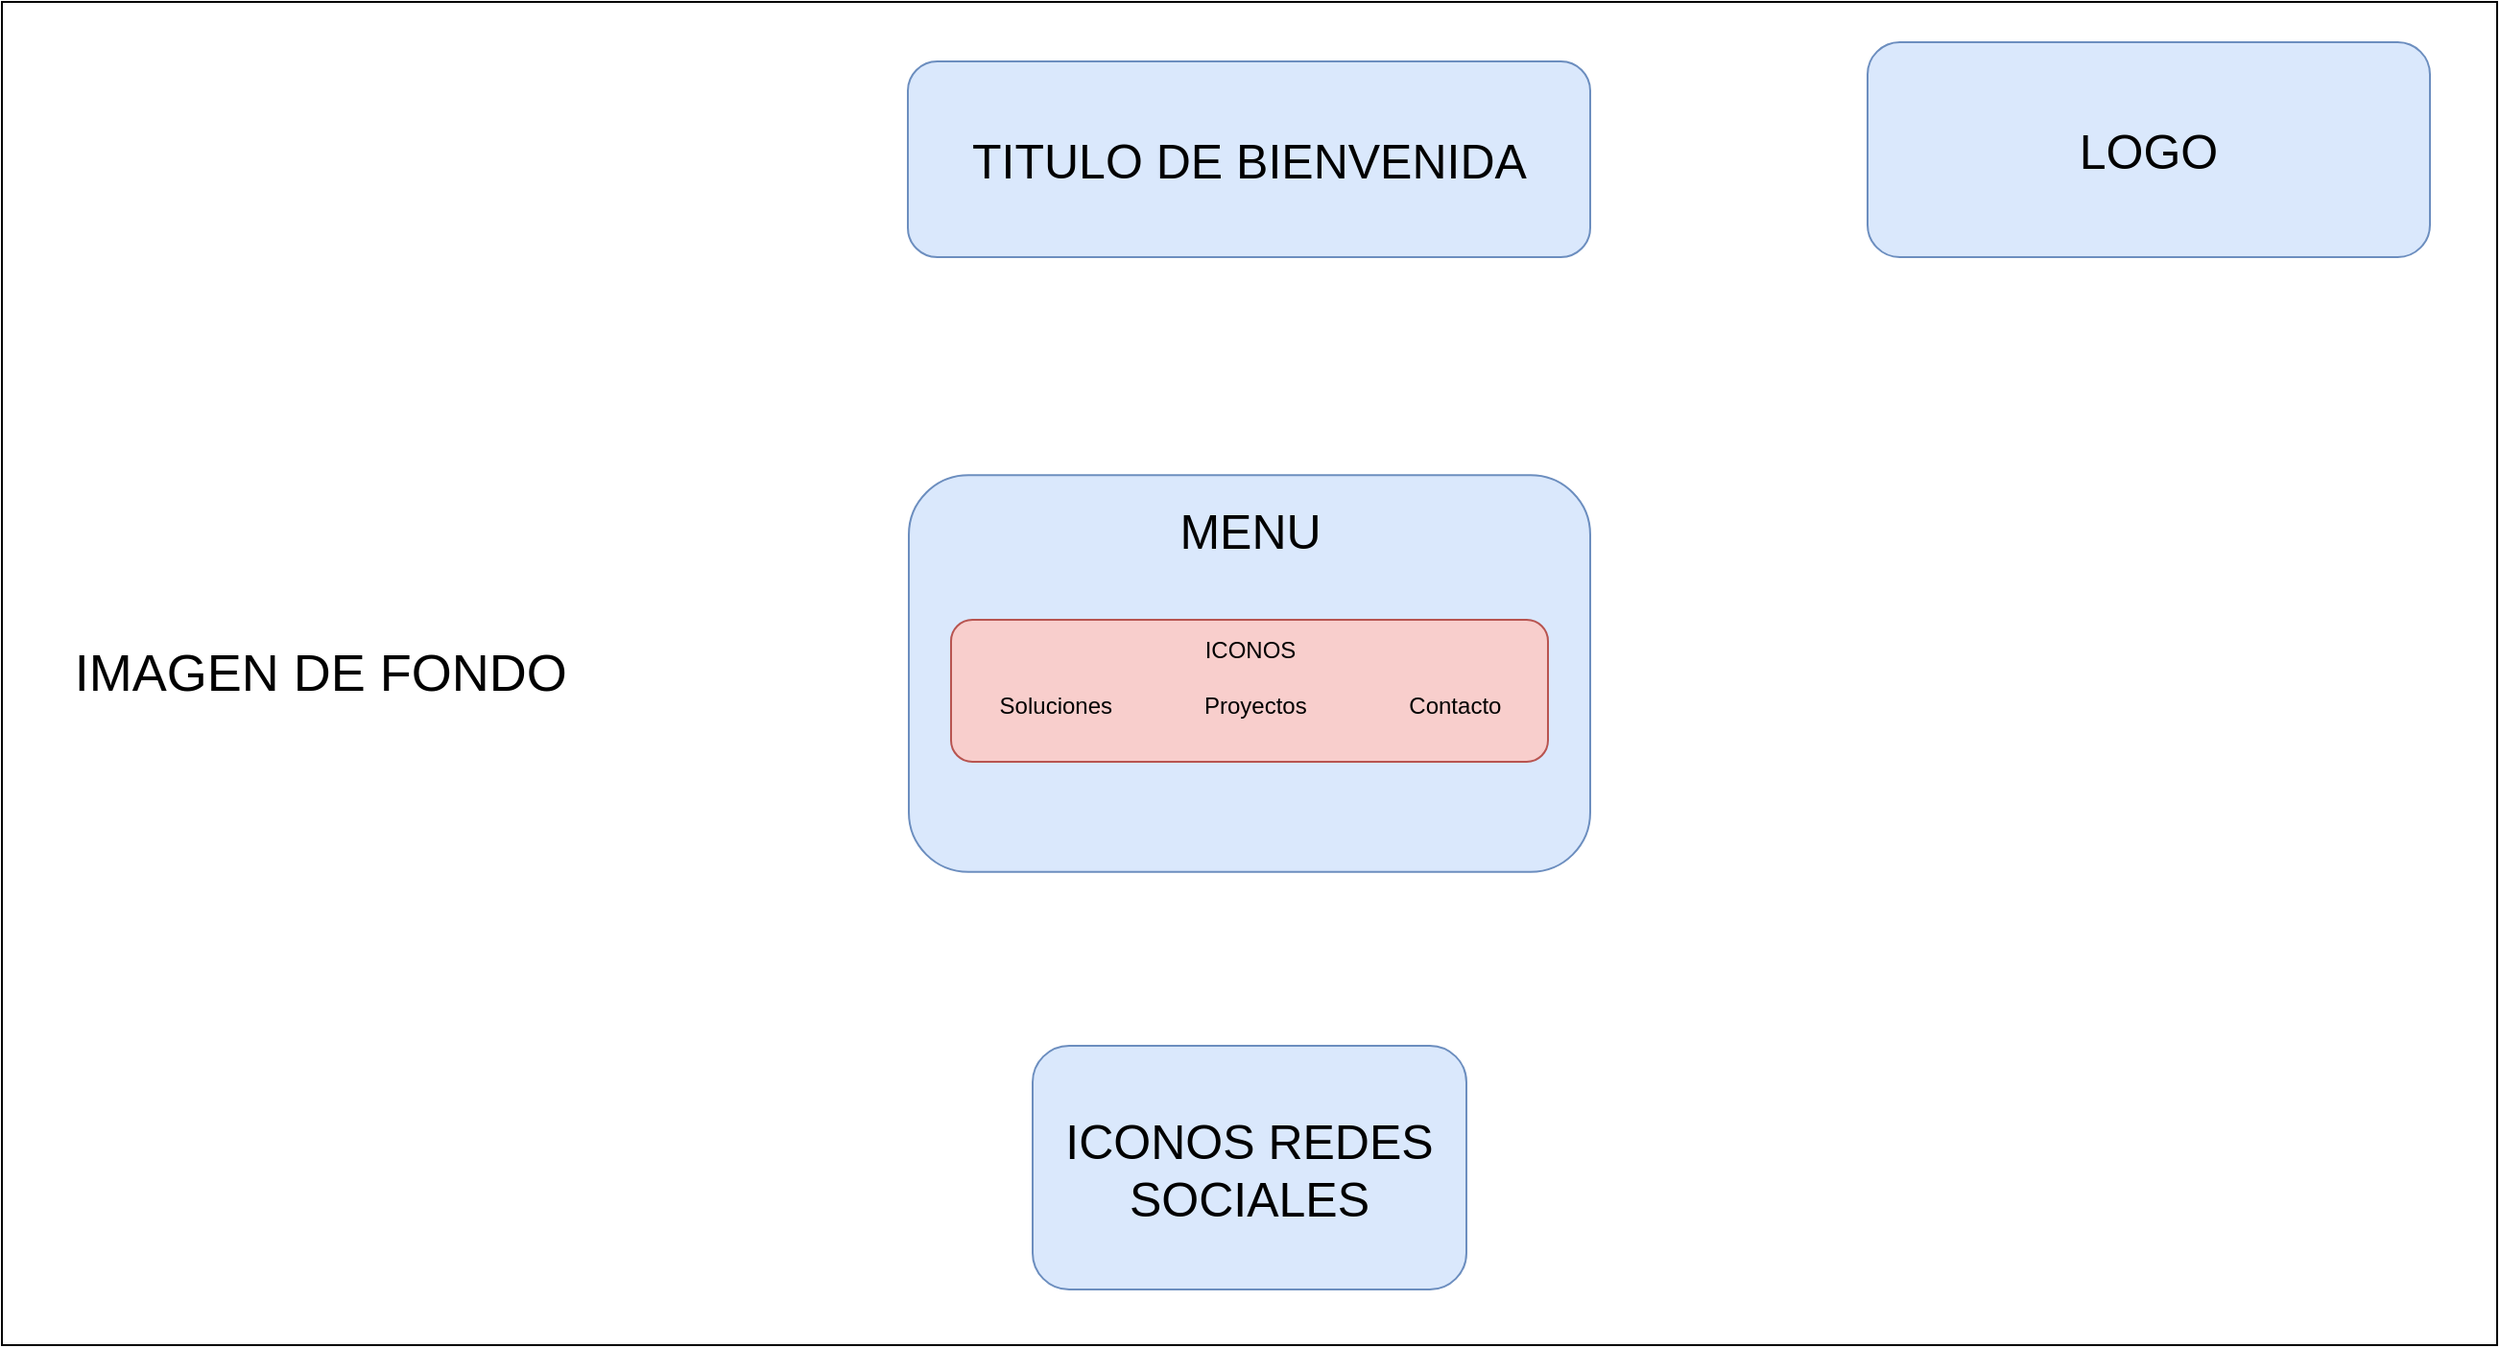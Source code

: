 <mxfile version="24.7.16" pages="3">
  <diagram name="Página-1" id="LYXnQb0VSoi2UjKHM5OV">
    <mxGraphModel dx="1337" dy="1740" grid="0" gridSize="10" guides="1" tooltips="1" connect="1" arrows="1" fold="1" page="0" pageScale="1" pageWidth="827" pageHeight="1169" math="0" shadow="0">
      <root>
        <mxCell id="0" />
        <mxCell id="1" parent="0" />
        <mxCell id="wAgH1Zqmq-RATGkgT6hA-1" value="IMAGEN DE FONDO &amp;nbsp;&amp;nbsp;&amp;nbsp;&amp;nbsp;&amp;nbsp;&amp;nbsp;&amp;nbsp;&amp;nbsp;&amp;nbsp;&amp;nbsp;&amp;nbsp;&amp;nbsp;&amp;nbsp;&amp;nbsp;&amp;nbsp;&amp;nbsp;&amp;nbsp;&amp;nbsp;&amp;nbsp;&amp;nbsp;&amp;nbsp;&amp;nbsp;&amp;nbsp;&amp;nbsp;&amp;nbsp;&amp;nbsp;&amp;nbsp;&amp;nbsp;&amp;nbsp;&amp;nbsp;&amp;nbsp;&amp;nbsp;&amp;nbsp;&amp;nbsp;&amp;nbsp;&amp;nbsp;&amp;nbsp;&amp;nbsp;&amp;nbsp;&amp;nbsp;&amp;nbsp;&amp;nbsp;&amp;nbsp;&amp;nbsp;&amp;nbsp;&amp;nbsp;&amp;nbsp;&amp;nbsp;&amp;nbsp;&amp;nbsp;&amp;nbsp;&amp;nbsp;&amp;nbsp;&amp;nbsp;&amp;nbsp;&amp;nbsp;&amp;nbsp;&amp;nbsp;&amp;nbsp;&amp;nbsp;&amp;nbsp;&amp;nbsp;&amp;nbsp;&amp;nbsp;&amp;nbsp;&amp;nbsp;&amp;nbsp;&amp;nbsp;&amp;nbsp;&amp;nbsp;&amp;nbsp;&amp;nbsp;&amp;nbsp;&amp;nbsp;&amp;nbsp;&amp;nbsp;&amp;nbsp;&amp;nbsp;&amp;nbsp;&amp;nbsp;&amp;nbsp;&amp;nbsp;&amp;nbsp;&amp;nbsp;&amp;nbsp;&amp;nbsp;&amp;nbsp;&amp;nbsp;&amp;nbsp;&amp;nbsp;&amp;nbsp;&amp;nbsp;&amp;nbsp;&amp;nbsp;&amp;nbsp;&amp;nbsp;&amp;nbsp;&amp;nbsp;&amp;nbsp;&amp;nbsp;&amp;nbsp;&amp;nbsp;&amp;nbsp;&amp;nbsp;&amp;nbsp;&amp;nbsp;&amp;nbsp;&amp;nbsp;&amp;nbsp;&amp;nbsp;&amp;nbsp;&amp;nbsp;&amp;nbsp;&amp;nbsp;&amp;nbsp;&amp;nbsp;&amp;nbsp;&amp;nbsp;&amp;nbsp;&amp;nbsp;&amp;nbsp;&amp;nbsp;&amp;nbsp;&amp;nbsp;&amp;nbsp;&amp;nbsp;&amp;nbsp;&amp;nbsp; " style="rounded=0;whiteSpace=wrap;html=1;fontSize=27;" vertex="1" parent="1">
          <mxGeometry x="-305" y="-185" width="1300" height="700" as="geometry" />
        </mxCell>
        <mxCell id="wAgH1Zqmq-RATGkgT6hA-2" value="LOGO" style="rounded=1;whiteSpace=wrap;html=1;fontSize=25;fillColor=#dae8fc;strokeColor=#6c8ebf;" vertex="1" parent="1">
          <mxGeometry x="667" y="-164" width="293" height="112" as="geometry" />
        </mxCell>
        <mxCell id="wAgH1Zqmq-RATGkgT6hA-4" value="&lt;div&gt;MENU&lt;/div&gt;&lt;div&gt;&lt;br&gt;&lt;/div&gt;&lt;div&gt;&lt;br&gt;&lt;/div&gt;&lt;div&gt;&lt;br&gt;&lt;/div&gt;&lt;div&gt;&lt;br&gt;&lt;/div&gt;&lt;div&gt;&lt;br&gt;&lt;/div&gt;" style="rounded=1;whiteSpace=wrap;html=1;fontSize=25;fillColor=#dae8fc;strokeColor=#6c8ebf;" vertex="1" parent="1">
          <mxGeometry x="167.5" y="61.63" width="355" height="206.75" as="geometry" />
        </mxCell>
        <mxCell id="wAgH1Zqmq-RATGkgT6hA-5" value="&lt;div&gt;ICONOS&lt;/div&gt;&lt;div&gt;&lt;br&gt;&lt;/div&gt;&lt;div&gt;Soluciones&lt;span style=&quot;white-space: pre;&quot;&gt;&#x9;&lt;/span&gt;&lt;span style=&quot;white-space: pre;&quot;&gt;&#x9;&lt;/span&gt;Proyectos&lt;span style=&quot;white-space: pre;&quot;&gt;&#x9;&lt;/span&gt;&lt;span style=&quot;white-space: pre;&quot;&gt;&#x9;&lt;/span&gt;Contacto&lt;br&gt;&lt;/div&gt;&lt;div&gt;&lt;br&gt;&lt;/div&gt;" style="rounded=1;whiteSpace=wrap;html=1;fillColor=#f8cecc;strokeColor=#b85450;" vertex="1" parent="1">
          <mxGeometry x="189.5" y="137" width="311" height="74" as="geometry" />
        </mxCell>
        <mxCell id="wAgH1Zqmq-RATGkgT6hA-7" value="&lt;font style=&quot;font-size: 25px;&quot;&gt;ICONOS REDES SOCIALES&lt;/font&gt;" style="rounded=1;whiteSpace=wrap;html=1;fillColor=#dae8fc;strokeColor=#6c8ebf;" vertex="1" parent="1">
          <mxGeometry x="232" y="359" width="226" height="127" as="geometry" />
        </mxCell>
        <mxCell id="wAgH1Zqmq-RATGkgT6hA-9" value="TITULO DE BIENVENIDA" style="rounded=1;whiteSpace=wrap;html=1;fontSize=25;fillColor=#dae8fc;strokeColor=#6c8ebf;" vertex="1" parent="1">
          <mxGeometry x="167" y="-154" width="355.5" height="102" as="geometry" />
        </mxCell>
      </root>
    </mxGraphModel>
  </diagram>
  <diagram id="o4RFEQ6LP6bteld2_UvJ" name="Página-2">
    <mxGraphModel dx="2193" dy="1040" grid="0" gridSize="10" guides="1" tooltips="1" connect="1" arrows="1" fold="1" page="0" pageScale="1" pageWidth="827" pageHeight="1169" math="0" shadow="0">
      <root>
        <mxCell id="0" />
        <mxCell id="1" parent="0" />
        <mxCell id="40PmgeKRgm0L5JLgO-v4-1" value="" style="rounded=0;whiteSpace=wrap;html=1;" vertex="1" parent="1">
          <mxGeometry x="-85" y="25" width="1300" height="700" as="geometry" />
        </mxCell>
        <mxCell id="40PmgeKRgm0L5JLgO-v4-2" value="" style="rounded=0;whiteSpace=wrap;html=1;" vertex="1" parent="1">
          <mxGeometry x="177.5" y="186" width="775" height="455" as="geometry" />
        </mxCell>
        <mxCell id="40PmgeKRgm0L5JLgO-v4-3" value="FORMULARIO DE CONTACTO" style="rounded=1;whiteSpace=wrap;html=1;fillColor=#dae8fc;strokeColor=#6c8ebf;" vertex="1" parent="1">
          <mxGeometry x="208" y="72" width="714" height="86" as="geometry" />
        </mxCell>
        <mxCell id="40PmgeKRgm0L5JLgO-v4-4" value="Nombre" style="rounded=1;whiteSpace=wrap;html=1;fillColor=#e1d5e7;strokeColor=#9673a6;" vertex="1" parent="1">
          <mxGeometry x="208" y="205" width="200" height="60" as="geometry" />
        </mxCell>
        <mxCell id="40PmgeKRgm0L5JLgO-v4-5" value="Apellidos" style="rounded=1;whiteSpace=wrap;html=1;fillColor=#e1d5e7;strokeColor=#9673a6;" vertex="1" parent="1">
          <mxGeometry x="443" y="205" width="200" height="60" as="geometry" />
        </mxCell>
        <mxCell id="40PmgeKRgm0L5JLgO-v4-6" value="Domicilio" style="rounded=1;whiteSpace=wrap;html=1;fillColor=#e1d5e7;strokeColor=#9673a6;" vertex="1" parent="1">
          <mxGeometry x="208" y="296" width="260" height="60" as="geometry" />
        </mxCell>
        <mxCell id="40PmgeKRgm0L5JLgO-v4-7" value="Población" style="rounded=1;whiteSpace=wrap;html=1;fillColor=#e1d5e7;strokeColor=#9673a6;" vertex="1" parent="1">
          <mxGeometry x="661" y="296" width="261" height="60" as="geometry" />
        </mxCell>
        <mxCell id="40PmgeKRgm0L5JLgO-v4-8" value="CP" style="rounded=1;whiteSpace=wrap;html=1;fillColor=#e1d5e7;strokeColor=#9673a6;" vertex="1" parent="1">
          <mxGeometry x="500" y="296" width="130" height="60" as="geometry" />
        </mxCell>
        <mxCell id="40PmgeKRgm0L5JLgO-v4-12" value="DNI" style="rounded=1;whiteSpace=wrap;html=1;fillColor=#e1d5e7;strokeColor=#9673a6;" vertex="1" parent="1">
          <mxGeometry x="677" y="207" width="107" height="60" as="geometry" />
        </mxCell>
        <mxCell id="40PmgeKRgm0L5JLgO-v4-13" value="Telefono" style="rounded=1;whiteSpace=wrap;html=1;fillColor=#e1d5e7;strokeColor=#9673a6;" vertex="1" parent="1">
          <mxGeometry x="817" y="207" width="105" height="60" as="geometry" />
        </mxCell>
        <mxCell id="40PmgeKRgm0L5JLgO-v4-14" value="Razón por la que se pone en contacto" style="rounded=1;whiteSpace=wrap;html=1;fontSize=25;fillColor=#e1d5e7;strokeColor=#9673a6;" vertex="1" parent="1">
          <mxGeometry x="208" y="387" width="260" height="235" as="geometry" />
        </mxCell>
        <mxCell id="40PmgeKRgm0L5JLgO-v4-15" value="Correo Electronico" style="rounded=1;whiteSpace=wrap;html=1;fillColor=#e1d5e7;strokeColor=#9673a6;" vertex="1" parent="1">
          <mxGeometry x="500" y="387" width="418" height="60" as="geometry" />
        </mxCell>
        <mxCell id="40PmgeKRgm0L5JLgO-v4-17" value="Botón de enviar" style="rounded=1;whiteSpace=wrap;html=1;fillColor=#d5e8d4;strokeColor=#82b366;" vertex="1" parent="1">
          <mxGeometry x="618" y="562" width="300" height="60" as="geometry" />
        </mxCell>
        <mxCell id="40PmgeKRgm0L5JLgO-v4-19" value="Botón de reiniciar" style="rounded=1;whiteSpace=wrap;html=1;fillColor=#d5e8d4;strokeColor=#82b366;" vertex="1" parent="1">
          <mxGeometry x="618" y="485" width="300" height="60" as="geometry" />
        </mxCell>
        <mxCell id="40PmgeKRgm0L5JLgO-v4-20" value="Botón de volver" style="rounded=1;whiteSpace=wrap;html=1;fillColor=#d5e8d4;strokeColor=#82b366;" vertex="1" parent="1">
          <mxGeometry x="483" y="562" width="120" height="60" as="geometry" />
        </mxCell>
        <mxCell id="kRpCXzcXFYfFzlZ7XyzE-1" value="LOGO" style="rounded=1;whiteSpace=wrap;html=1;fillColor=#dae8fc;strokeColor=#6c8ebf;" vertex="1" parent="1">
          <mxGeometry x="1003" y="42" width="188" height="79" as="geometry" />
        </mxCell>
        <mxCell id="kRpCXzcXFYfFzlZ7XyzE-2" value="&lt;div&gt;REDES SOCIALES&lt;/div&gt;" style="rounded=1;whiteSpace=wrap;html=1;fillColor=#dae8fc;strokeColor=#6c8ebf;" vertex="1" parent="1">
          <mxGeometry x="505" y="653" width="120" height="60" as="geometry" />
        </mxCell>
      </root>
    </mxGraphModel>
  </diagram>
  <diagram id="MN8y9iGFKvRSuDJ7sCg5" name="Página-3">
    <mxGraphModel grid="0" page="0" gridSize="10" guides="1" tooltips="1" connect="1" arrows="1" fold="1" pageScale="1" pageWidth="827" pageHeight="1169" math="0" shadow="0">
      <root>
        <mxCell id="0" />
        <mxCell id="1" parent="0" />
      </root>
    </mxGraphModel>
  </diagram>
</mxfile>

